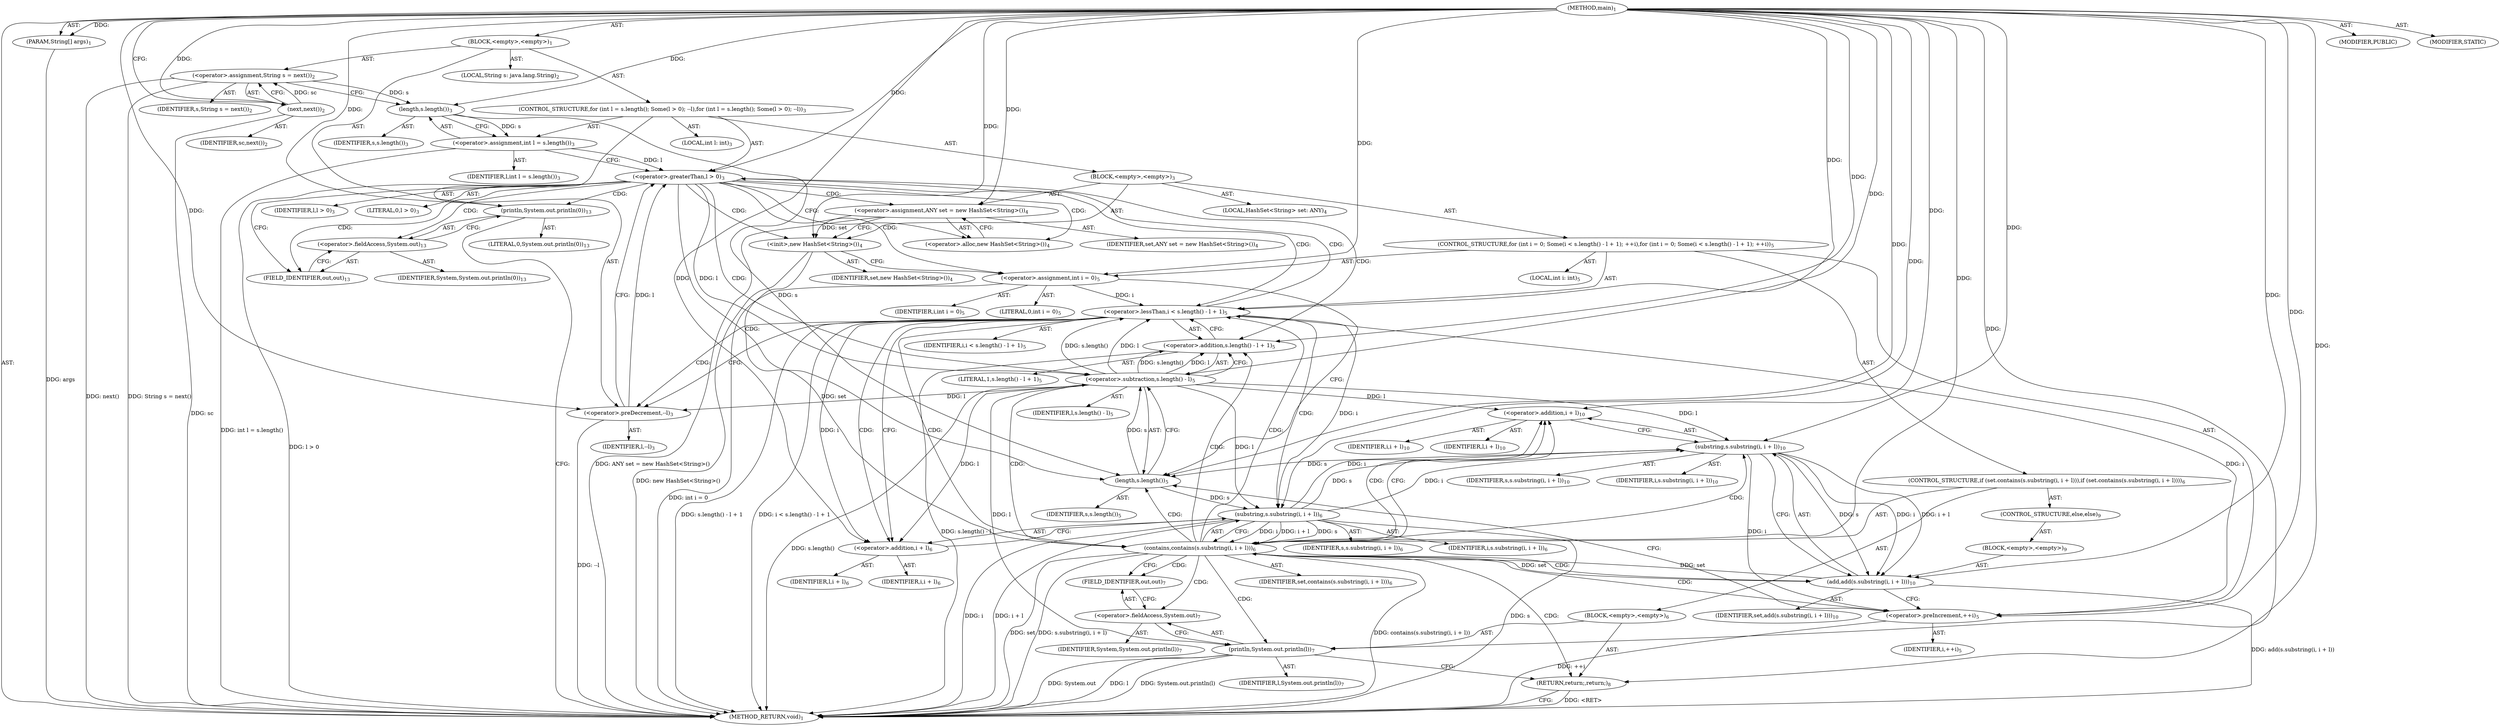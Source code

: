 digraph "main" {  
"19" [label = <(METHOD,main)<SUB>1</SUB>> ]
"20" [label = <(PARAM,String[] args)<SUB>1</SUB>> ]
"21" [label = <(BLOCK,&lt;empty&gt;,&lt;empty&gt;)<SUB>1</SUB>> ]
"22" [label = <(LOCAL,String s: java.lang.String)<SUB>2</SUB>> ]
"23" [label = <(&lt;operator&gt;.assignment,String s = next())<SUB>2</SUB>> ]
"24" [label = <(IDENTIFIER,s,String s = next())<SUB>2</SUB>> ]
"25" [label = <(next,next())<SUB>2</SUB>> ]
"26" [label = <(IDENTIFIER,sc,next())<SUB>2</SUB>> ]
"27" [label = <(CONTROL_STRUCTURE,for (int l = s.length(); Some(l &gt; 0); --l),for (int l = s.length(); Some(l &gt; 0); --l))<SUB>3</SUB>> ]
"28" [label = <(LOCAL,int l: int)<SUB>3</SUB>> ]
"29" [label = <(&lt;operator&gt;.assignment,int l = s.length())<SUB>3</SUB>> ]
"30" [label = <(IDENTIFIER,l,int l = s.length())<SUB>3</SUB>> ]
"31" [label = <(length,s.length())<SUB>3</SUB>> ]
"32" [label = <(IDENTIFIER,s,s.length())<SUB>3</SUB>> ]
"33" [label = <(&lt;operator&gt;.greaterThan,l &gt; 0)<SUB>3</SUB>> ]
"34" [label = <(IDENTIFIER,l,l &gt; 0)<SUB>3</SUB>> ]
"35" [label = <(LITERAL,0,l &gt; 0)<SUB>3</SUB>> ]
"36" [label = <(&lt;operator&gt;.preDecrement,--l)<SUB>3</SUB>> ]
"37" [label = <(IDENTIFIER,l,--l)<SUB>3</SUB>> ]
"38" [label = <(BLOCK,&lt;empty&gt;,&lt;empty&gt;)<SUB>3</SUB>> ]
"4" [label = <(LOCAL,HashSet&lt;String&gt; set: ANY)<SUB>4</SUB>> ]
"39" [label = <(&lt;operator&gt;.assignment,ANY set = new HashSet&lt;String&gt;())<SUB>4</SUB>> ]
"40" [label = <(IDENTIFIER,set,ANY set = new HashSet&lt;String&gt;())<SUB>4</SUB>> ]
"41" [label = <(&lt;operator&gt;.alloc,new HashSet&lt;String&gt;())<SUB>4</SUB>> ]
"42" [label = <(&lt;init&gt;,new HashSet&lt;String&gt;())<SUB>4</SUB>> ]
"3" [label = <(IDENTIFIER,set,new HashSet&lt;String&gt;())<SUB>4</SUB>> ]
"43" [label = <(CONTROL_STRUCTURE,for (int i = 0; Some(i &lt; s.length() - l + 1); ++i),for (int i = 0; Some(i &lt; s.length() - l + 1); ++i))<SUB>5</SUB>> ]
"44" [label = <(LOCAL,int i: int)<SUB>5</SUB>> ]
"45" [label = <(&lt;operator&gt;.assignment,int i = 0)<SUB>5</SUB>> ]
"46" [label = <(IDENTIFIER,i,int i = 0)<SUB>5</SUB>> ]
"47" [label = <(LITERAL,0,int i = 0)<SUB>5</SUB>> ]
"48" [label = <(&lt;operator&gt;.lessThan,i &lt; s.length() - l + 1)<SUB>5</SUB>> ]
"49" [label = <(IDENTIFIER,i,i &lt; s.length() - l + 1)<SUB>5</SUB>> ]
"50" [label = <(&lt;operator&gt;.addition,s.length() - l + 1)<SUB>5</SUB>> ]
"51" [label = <(&lt;operator&gt;.subtraction,s.length() - l)<SUB>5</SUB>> ]
"52" [label = <(length,s.length())<SUB>5</SUB>> ]
"53" [label = <(IDENTIFIER,s,s.length())<SUB>5</SUB>> ]
"54" [label = <(IDENTIFIER,l,s.length() - l)<SUB>5</SUB>> ]
"55" [label = <(LITERAL,1,s.length() - l + 1)<SUB>5</SUB>> ]
"56" [label = <(&lt;operator&gt;.preIncrement,++i)<SUB>5</SUB>> ]
"57" [label = <(IDENTIFIER,i,++i)<SUB>5</SUB>> ]
"58" [label = <(CONTROL_STRUCTURE,if (set.contains(s.substring(i, i + l))),if (set.contains(s.substring(i, i + l))))<SUB>6</SUB>> ]
"59" [label = <(contains,contains(s.substring(i, i + l)))<SUB>6</SUB>> ]
"60" [label = <(IDENTIFIER,set,contains(s.substring(i, i + l)))<SUB>6</SUB>> ]
"61" [label = <(substring,s.substring(i, i + l))<SUB>6</SUB>> ]
"62" [label = <(IDENTIFIER,s,s.substring(i, i + l))<SUB>6</SUB>> ]
"63" [label = <(IDENTIFIER,i,s.substring(i, i + l))<SUB>6</SUB>> ]
"64" [label = <(&lt;operator&gt;.addition,i + l)<SUB>6</SUB>> ]
"65" [label = <(IDENTIFIER,i,i + l)<SUB>6</SUB>> ]
"66" [label = <(IDENTIFIER,l,i + l)<SUB>6</SUB>> ]
"67" [label = <(BLOCK,&lt;empty&gt;,&lt;empty&gt;)<SUB>6</SUB>> ]
"68" [label = <(println,System.out.println(l))<SUB>7</SUB>> ]
"69" [label = <(&lt;operator&gt;.fieldAccess,System.out)<SUB>7</SUB>> ]
"70" [label = <(IDENTIFIER,System,System.out.println(l))<SUB>7</SUB>> ]
"71" [label = <(FIELD_IDENTIFIER,out,out)<SUB>7</SUB>> ]
"72" [label = <(IDENTIFIER,l,System.out.println(l))<SUB>7</SUB>> ]
"73" [label = <(RETURN,return;,return;)<SUB>8</SUB>> ]
"74" [label = <(CONTROL_STRUCTURE,else,else)<SUB>9</SUB>> ]
"75" [label = <(BLOCK,&lt;empty&gt;,&lt;empty&gt;)<SUB>9</SUB>> ]
"76" [label = <(add,add(s.substring(i, i + l)))<SUB>10</SUB>> ]
"77" [label = <(IDENTIFIER,set,add(s.substring(i, i + l)))<SUB>10</SUB>> ]
"78" [label = <(substring,s.substring(i, i + l))<SUB>10</SUB>> ]
"79" [label = <(IDENTIFIER,s,s.substring(i, i + l))<SUB>10</SUB>> ]
"80" [label = <(IDENTIFIER,i,s.substring(i, i + l))<SUB>10</SUB>> ]
"81" [label = <(&lt;operator&gt;.addition,i + l)<SUB>10</SUB>> ]
"82" [label = <(IDENTIFIER,i,i + l)<SUB>10</SUB>> ]
"83" [label = <(IDENTIFIER,l,i + l)<SUB>10</SUB>> ]
"84" [label = <(println,System.out.println(0))<SUB>13</SUB>> ]
"85" [label = <(&lt;operator&gt;.fieldAccess,System.out)<SUB>13</SUB>> ]
"86" [label = <(IDENTIFIER,System,System.out.println(0))<SUB>13</SUB>> ]
"87" [label = <(FIELD_IDENTIFIER,out,out)<SUB>13</SUB>> ]
"88" [label = <(LITERAL,0,System.out.println(0))<SUB>13</SUB>> ]
"89" [label = <(MODIFIER,PUBLIC)> ]
"90" [label = <(MODIFIER,STATIC)> ]
"91" [label = <(METHOD_RETURN,void)<SUB>1</SUB>> ]
  "19" -> "20"  [ label = "AST: "] 
  "19" -> "21"  [ label = "AST: "] 
  "19" -> "89"  [ label = "AST: "] 
  "19" -> "90"  [ label = "AST: "] 
  "19" -> "91"  [ label = "AST: "] 
  "21" -> "22"  [ label = "AST: "] 
  "21" -> "23"  [ label = "AST: "] 
  "21" -> "27"  [ label = "AST: "] 
  "21" -> "84"  [ label = "AST: "] 
  "23" -> "24"  [ label = "AST: "] 
  "23" -> "25"  [ label = "AST: "] 
  "25" -> "26"  [ label = "AST: "] 
  "27" -> "28"  [ label = "AST: "] 
  "27" -> "29"  [ label = "AST: "] 
  "27" -> "33"  [ label = "AST: "] 
  "27" -> "36"  [ label = "AST: "] 
  "27" -> "38"  [ label = "AST: "] 
  "29" -> "30"  [ label = "AST: "] 
  "29" -> "31"  [ label = "AST: "] 
  "31" -> "32"  [ label = "AST: "] 
  "33" -> "34"  [ label = "AST: "] 
  "33" -> "35"  [ label = "AST: "] 
  "36" -> "37"  [ label = "AST: "] 
  "38" -> "4"  [ label = "AST: "] 
  "38" -> "39"  [ label = "AST: "] 
  "38" -> "42"  [ label = "AST: "] 
  "38" -> "43"  [ label = "AST: "] 
  "39" -> "40"  [ label = "AST: "] 
  "39" -> "41"  [ label = "AST: "] 
  "42" -> "3"  [ label = "AST: "] 
  "43" -> "44"  [ label = "AST: "] 
  "43" -> "45"  [ label = "AST: "] 
  "43" -> "48"  [ label = "AST: "] 
  "43" -> "56"  [ label = "AST: "] 
  "43" -> "58"  [ label = "AST: "] 
  "45" -> "46"  [ label = "AST: "] 
  "45" -> "47"  [ label = "AST: "] 
  "48" -> "49"  [ label = "AST: "] 
  "48" -> "50"  [ label = "AST: "] 
  "50" -> "51"  [ label = "AST: "] 
  "50" -> "55"  [ label = "AST: "] 
  "51" -> "52"  [ label = "AST: "] 
  "51" -> "54"  [ label = "AST: "] 
  "52" -> "53"  [ label = "AST: "] 
  "56" -> "57"  [ label = "AST: "] 
  "58" -> "59"  [ label = "AST: "] 
  "58" -> "67"  [ label = "AST: "] 
  "58" -> "74"  [ label = "AST: "] 
  "59" -> "60"  [ label = "AST: "] 
  "59" -> "61"  [ label = "AST: "] 
  "61" -> "62"  [ label = "AST: "] 
  "61" -> "63"  [ label = "AST: "] 
  "61" -> "64"  [ label = "AST: "] 
  "64" -> "65"  [ label = "AST: "] 
  "64" -> "66"  [ label = "AST: "] 
  "67" -> "68"  [ label = "AST: "] 
  "67" -> "73"  [ label = "AST: "] 
  "68" -> "69"  [ label = "AST: "] 
  "68" -> "72"  [ label = "AST: "] 
  "69" -> "70"  [ label = "AST: "] 
  "69" -> "71"  [ label = "AST: "] 
  "74" -> "75"  [ label = "AST: "] 
  "75" -> "76"  [ label = "AST: "] 
  "76" -> "77"  [ label = "AST: "] 
  "76" -> "78"  [ label = "AST: "] 
  "78" -> "79"  [ label = "AST: "] 
  "78" -> "80"  [ label = "AST: "] 
  "78" -> "81"  [ label = "AST: "] 
  "81" -> "82"  [ label = "AST: "] 
  "81" -> "83"  [ label = "AST: "] 
  "84" -> "85"  [ label = "AST: "] 
  "84" -> "88"  [ label = "AST: "] 
  "85" -> "86"  [ label = "AST: "] 
  "85" -> "87"  [ label = "AST: "] 
  "23" -> "31"  [ label = "CFG: "] 
  "84" -> "91"  [ label = "CFG: "] 
  "25" -> "23"  [ label = "CFG: "] 
  "29" -> "33"  [ label = "CFG: "] 
  "33" -> "41"  [ label = "CFG: "] 
  "33" -> "87"  [ label = "CFG: "] 
  "36" -> "33"  [ label = "CFG: "] 
  "85" -> "84"  [ label = "CFG: "] 
  "31" -> "29"  [ label = "CFG: "] 
  "39" -> "42"  [ label = "CFG: "] 
  "42" -> "45"  [ label = "CFG: "] 
  "87" -> "85"  [ label = "CFG: "] 
  "41" -> "39"  [ label = "CFG: "] 
  "45" -> "52"  [ label = "CFG: "] 
  "48" -> "64"  [ label = "CFG: "] 
  "48" -> "36"  [ label = "CFG: "] 
  "56" -> "52"  [ label = "CFG: "] 
  "50" -> "48"  [ label = "CFG: "] 
  "59" -> "71"  [ label = "CFG: "] 
  "59" -> "81"  [ label = "CFG: "] 
  "51" -> "50"  [ label = "CFG: "] 
  "61" -> "59"  [ label = "CFG: "] 
  "68" -> "73"  [ label = "CFG: "] 
  "73" -> "91"  [ label = "CFG: "] 
  "52" -> "51"  [ label = "CFG: "] 
  "64" -> "61"  [ label = "CFG: "] 
  "69" -> "68"  [ label = "CFG: "] 
  "76" -> "56"  [ label = "CFG: "] 
  "71" -> "69"  [ label = "CFG: "] 
  "78" -> "76"  [ label = "CFG: "] 
  "81" -> "78"  [ label = "CFG: "] 
  "19" -> "25"  [ label = "CFG: "] 
  "73" -> "91"  [ label = "DDG: &lt;RET&gt;"] 
  "20" -> "91"  [ label = "DDG: args"] 
  "23" -> "91"  [ label = "DDG: next()"] 
  "23" -> "91"  [ label = "DDG: String s = next()"] 
  "29" -> "91"  [ label = "DDG: int l = s.length()"] 
  "33" -> "91"  [ label = "DDG: l &gt; 0"] 
  "39" -> "91"  [ label = "DDG: ANY set = new HashSet&lt;String&gt;()"] 
  "42" -> "91"  [ label = "DDG: new HashSet&lt;String&gt;()"] 
  "45" -> "91"  [ label = "DDG: int i = 0"] 
  "51" -> "91"  [ label = "DDG: s.length()"] 
  "50" -> "91"  [ label = "DDG: s.length() - l"] 
  "48" -> "91"  [ label = "DDG: s.length() - l + 1"] 
  "48" -> "91"  [ label = "DDG: i &lt; s.length() - l + 1"] 
  "36" -> "91"  [ label = "DDG: --l"] 
  "59" -> "91"  [ label = "DDG: set"] 
  "61" -> "91"  [ label = "DDG: s"] 
  "61" -> "91"  [ label = "DDG: i"] 
  "61" -> "91"  [ label = "DDG: i + l"] 
  "59" -> "91"  [ label = "DDG: s.substring(i, i + l)"] 
  "59" -> "91"  [ label = "DDG: contains(s.substring(i, i + l))"] 
  "76" -> "91"  [ label = "DDG: add(s.substring(i, i + l))"] 
  "56" -> "91"  [ label = "DDG: ++i"] 
  "68" -> "91"  [ label = "DDG: System.out"] 
  "68" -> "91"  [ label = "DDG: l"] 
  "68" -> "91"  [ label = "DDG: System.out.println(l)"] 
  "25" -> "91"  [ label = "DDG: sc"] 
  "19" -> "20"  [ label = "DDG: "] 
  "25" -> "23"  [ label = "DDG: sc"] 
  "31" -> "29"  [ label = "DDG: s"] 
  "19" -> "84"  [ label = "DDG: "] 
  "19" -> "25"  [ label = "DDG: "] 
  "29" -> "33"  [ label = "DDG: l"] 
  "36" -> "33"  [ label = "DDG: l"] 
  "19" -> "33"  [ label = "DDG: "] 
  "51" -> "36"  [ label = "DDG: l"] 
  "19" -> "36"  [ label = "DDG: "] 
  "19" -> "39"  [ label = "DDG: "] 
  "23" -> "31"  [ label = "DDG: s"] 
  "19" -> "31"  [ label = "DDG: "] 
  "39" -> "42"  [ label = "DDG: set"] 
  "19" -> "42"  [ label = "DDG: "] 
  "19" -> "45"  [ label = "DDG: "] 
  "45" -> "48"  [ label = "DDG: i"] 
  "56" -> "48"  [ label = "DDG: i"] 
  "19" -> "48"  [ label = "DDG: "] 
  "51" -> "48"  [ label = "DDG: s.length()"] 
  "51" -> "48"  [ label = "DDG: l"] 
  "78" -> "56"  [ label = "DDG: i"] 
  "19" -> "56"  [ label = "DDG: "] 
  "51" -> "50"  [ label = "DDG: s.length()"] 
  "51" -> "50"  [ label = "DDG: l"] 
  "19" -> "50"  [ label = "DDG: "] 
  "42" -> "59"  [ label = "DDG: set"] 
  "76" -> "59"  [ label = "DDG: set"] 
  "19" -> "59"  [ label = "DDG: "] 
  "61" -> "59"  [ label = "DDG: s"] 
  "61" -> "59"  [ label = "DDG: i"] 
  "61" -> "59"  [ label = "DDG: i + l"] 
  "19" -> "73"  [ label = "DDG: "] 
  "52" -> "51"  [ label = "DDG: s"] 
  "33" -> "51"  [ label = "DDG: l"] 
  "19" -> "51"  [ label = "DDG: "] 
  "52" -> "61"  [ label = "DDG: s"] 
  "19" -> "61"  [ label = "DDG: "] 
  "48" -> "61"  [ label = "DDG: i"] 
  "51" -> "61"  [ label = "DDG: l"] 
  "19" -> "68"  [ label = "DDG: "] 
  "51" -> "68"  [ label = "DDG: l"] 
  "31" -> "52"  [ label = "DDG: s"] 
  "78" -> "52"  [ label = "DDG: s"] 
  "19" -> "52"  [ label = "DDG: "] 
  "48" -> "64"  [ label = "DDG: i"] 
  "19" -> "64"  [ label = "DDG: "] 
  "51" -> "64"  [ label = "DDG: l"] 
  "59" -> "76"  [ label = "DDG: set"] 
  "19" -> "76"  [ label = "DDG: "] 
  "78" -> "76"  [ label = "DDG: s"] 
  "78" -> "76"  [ label = "DDG: i"] 
  "78" -> "76"  [ label = "DDG: i + l"] 
  "61" -> "78"  [ label = "DDG: s"] 
  "19" -> "78"  [ label = "DDG: "] 
  "61" -> "78"  [ label = "DDG: i"] 
  "51" -> "78"  [ label = "DDG: l"] 
  "61" -> "81"  [ label = "DDG: i"] 
  "19" -> "81"  [ label = "DDG: "] 
  "51" -> "81"  [ label = "DDG: l"] 
  "33" -> "48"  [ label = "CDG: "] 
  "33" -> "42"  [ label = "CDG: "] 
  "33" -> "51"  [ label = "CDG: "] 
  "33" -> "52"  [ label = "CDG: "] 
  "33" -> "84"  [ label = "CDG: "] 
  "33" -> "85"  [ label = "CDG: "] 
  "33" -> "45"  [ label = "CDG: "] 
  "33" -> "50"  [ label = "CDG: "] 
  "33" -> "87"  [ label = "CDG: "] 
  "33" -> "41"  [ label = "CDG: "] 
  "33" -> "39"  [ label = "CDG: "] 
  "48" -> "64"  [ label = "CDG: "] 
  "48" -> "59"  [ label = "CDG: "] 
  "48" -> "33"  [ label = "CDG: "] 
  "48" -> "61"  [ label = "CDG: "] 
  "48" -> "36"  [ label = "CDG: "] 
  "59" -> "48"  [ label = "CDG: "] 
  "59" -> "68"  [ label = "CDG: "] 
  "59" -> "73"  [ label = "CDG: "] 
  "59" -> "51"  [ label = "CDG: "] 
  "59" -> "52"  [ label = "CDG: "] 
  "59" -> "81"  [ label = "CDG: "] 
  "59" -> "56"  [ label = "CDG: "] 
  "59" -> "69"  [ label = "CDG: "] 
  "59" -> "76"  [ label = "CDG: "] 
  "59" -> "50"  [ label = "CDG: "] 
  "59" -> "71"  [ label = "CDG: "] 
  "59" -> "78"  [ label = "CDG: "] 
}
